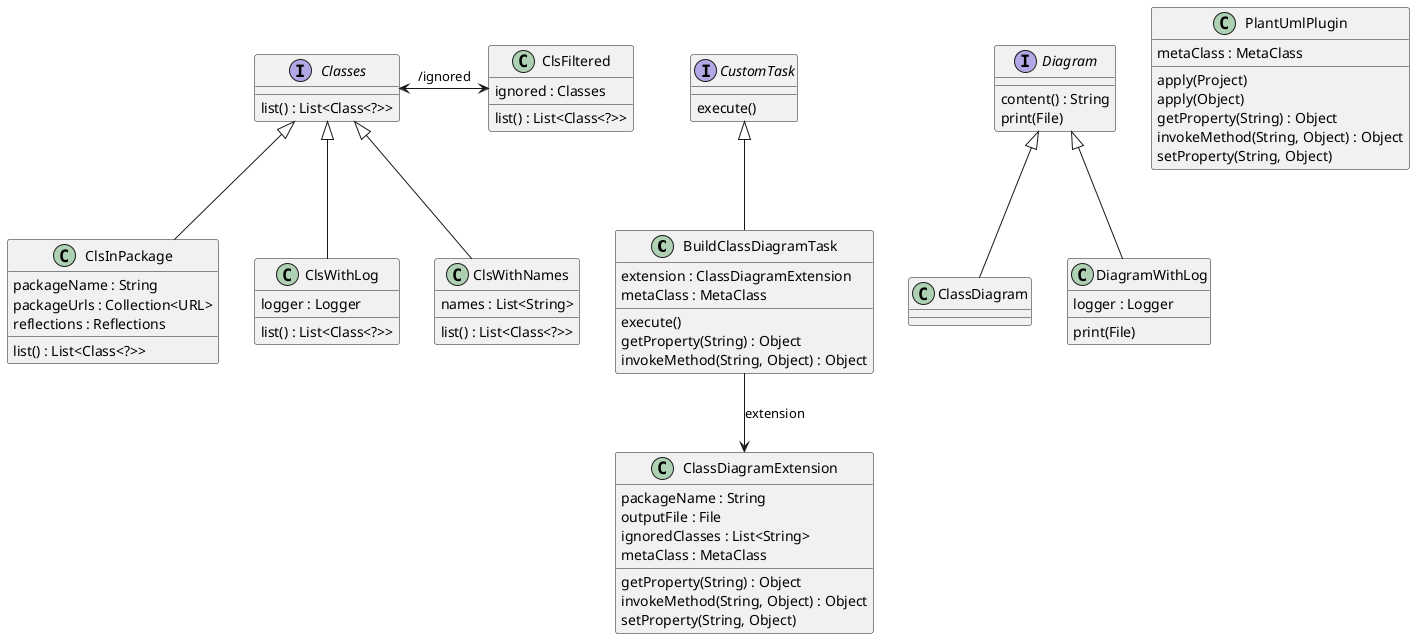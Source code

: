 @startuml

class "BuildClassDiagramTask" {
  extension : ClassDiagramExtension
  metaClass : MetaClass
  execute()
  getProperty(String) : Object
  invokeMethod(String, Object) : Object
}

class "ClassDiagram"

class "ClassDiagramExtension" {
  packageName : String
  outputFile : File
  ignoredClasses : List<String>
  metaClass : MetaClass
  getProperty(String) : Object
  invokeMethod(String, Object) : Object
  setProperty(String, Object)
}

interface "Classes" {
  list() : List<Class<?>>
}

class "ClsFiltered" {
  ignored : Classes
  list() : List<Class<?>>
}

class "ClsInPackage" {
  packageName : String
  packageUrls : Collection<URL>
  reflections : Reflections
  list() : List<Class<?>>
}

class "ClsWithLog" {
  logger : Logger
  list() : List<Class<?>>
}

class "ClsWithNames" {
  names : List<String>
  list() : List<Class<?>>
}

interface "CustomTask" {
  execute()
}

interface "Diagram" {
  content() : String
  print(File)
}

class "DiagramWithLog" {
  logger : Logger
  print(File)
}

class "PlantUmlPlugin" {
  metaClass : MetaClass
  apply(Project)
  apply(Object)
  getProperty(String) : Object
  invokeMethod(String, Object) : Object
  setProperty(String, Object)
}

"BuildClassDiagramTask" --> "ClassDiagramExtension" : extension
"Classes" <-> "ClsFiltered" : /ignored
"Classes" <|-- "ClsInPackage"
"Classes" <|-- "ClsWithLog"
"Classes" <|-- "ClsWithNames"
"CustomTask" <|-- "BuildClassDiagramTask"
"Diagram" <|-- "ClassDiagram"
"Diagram" <|-- "DiagramWithLog"

@enduml